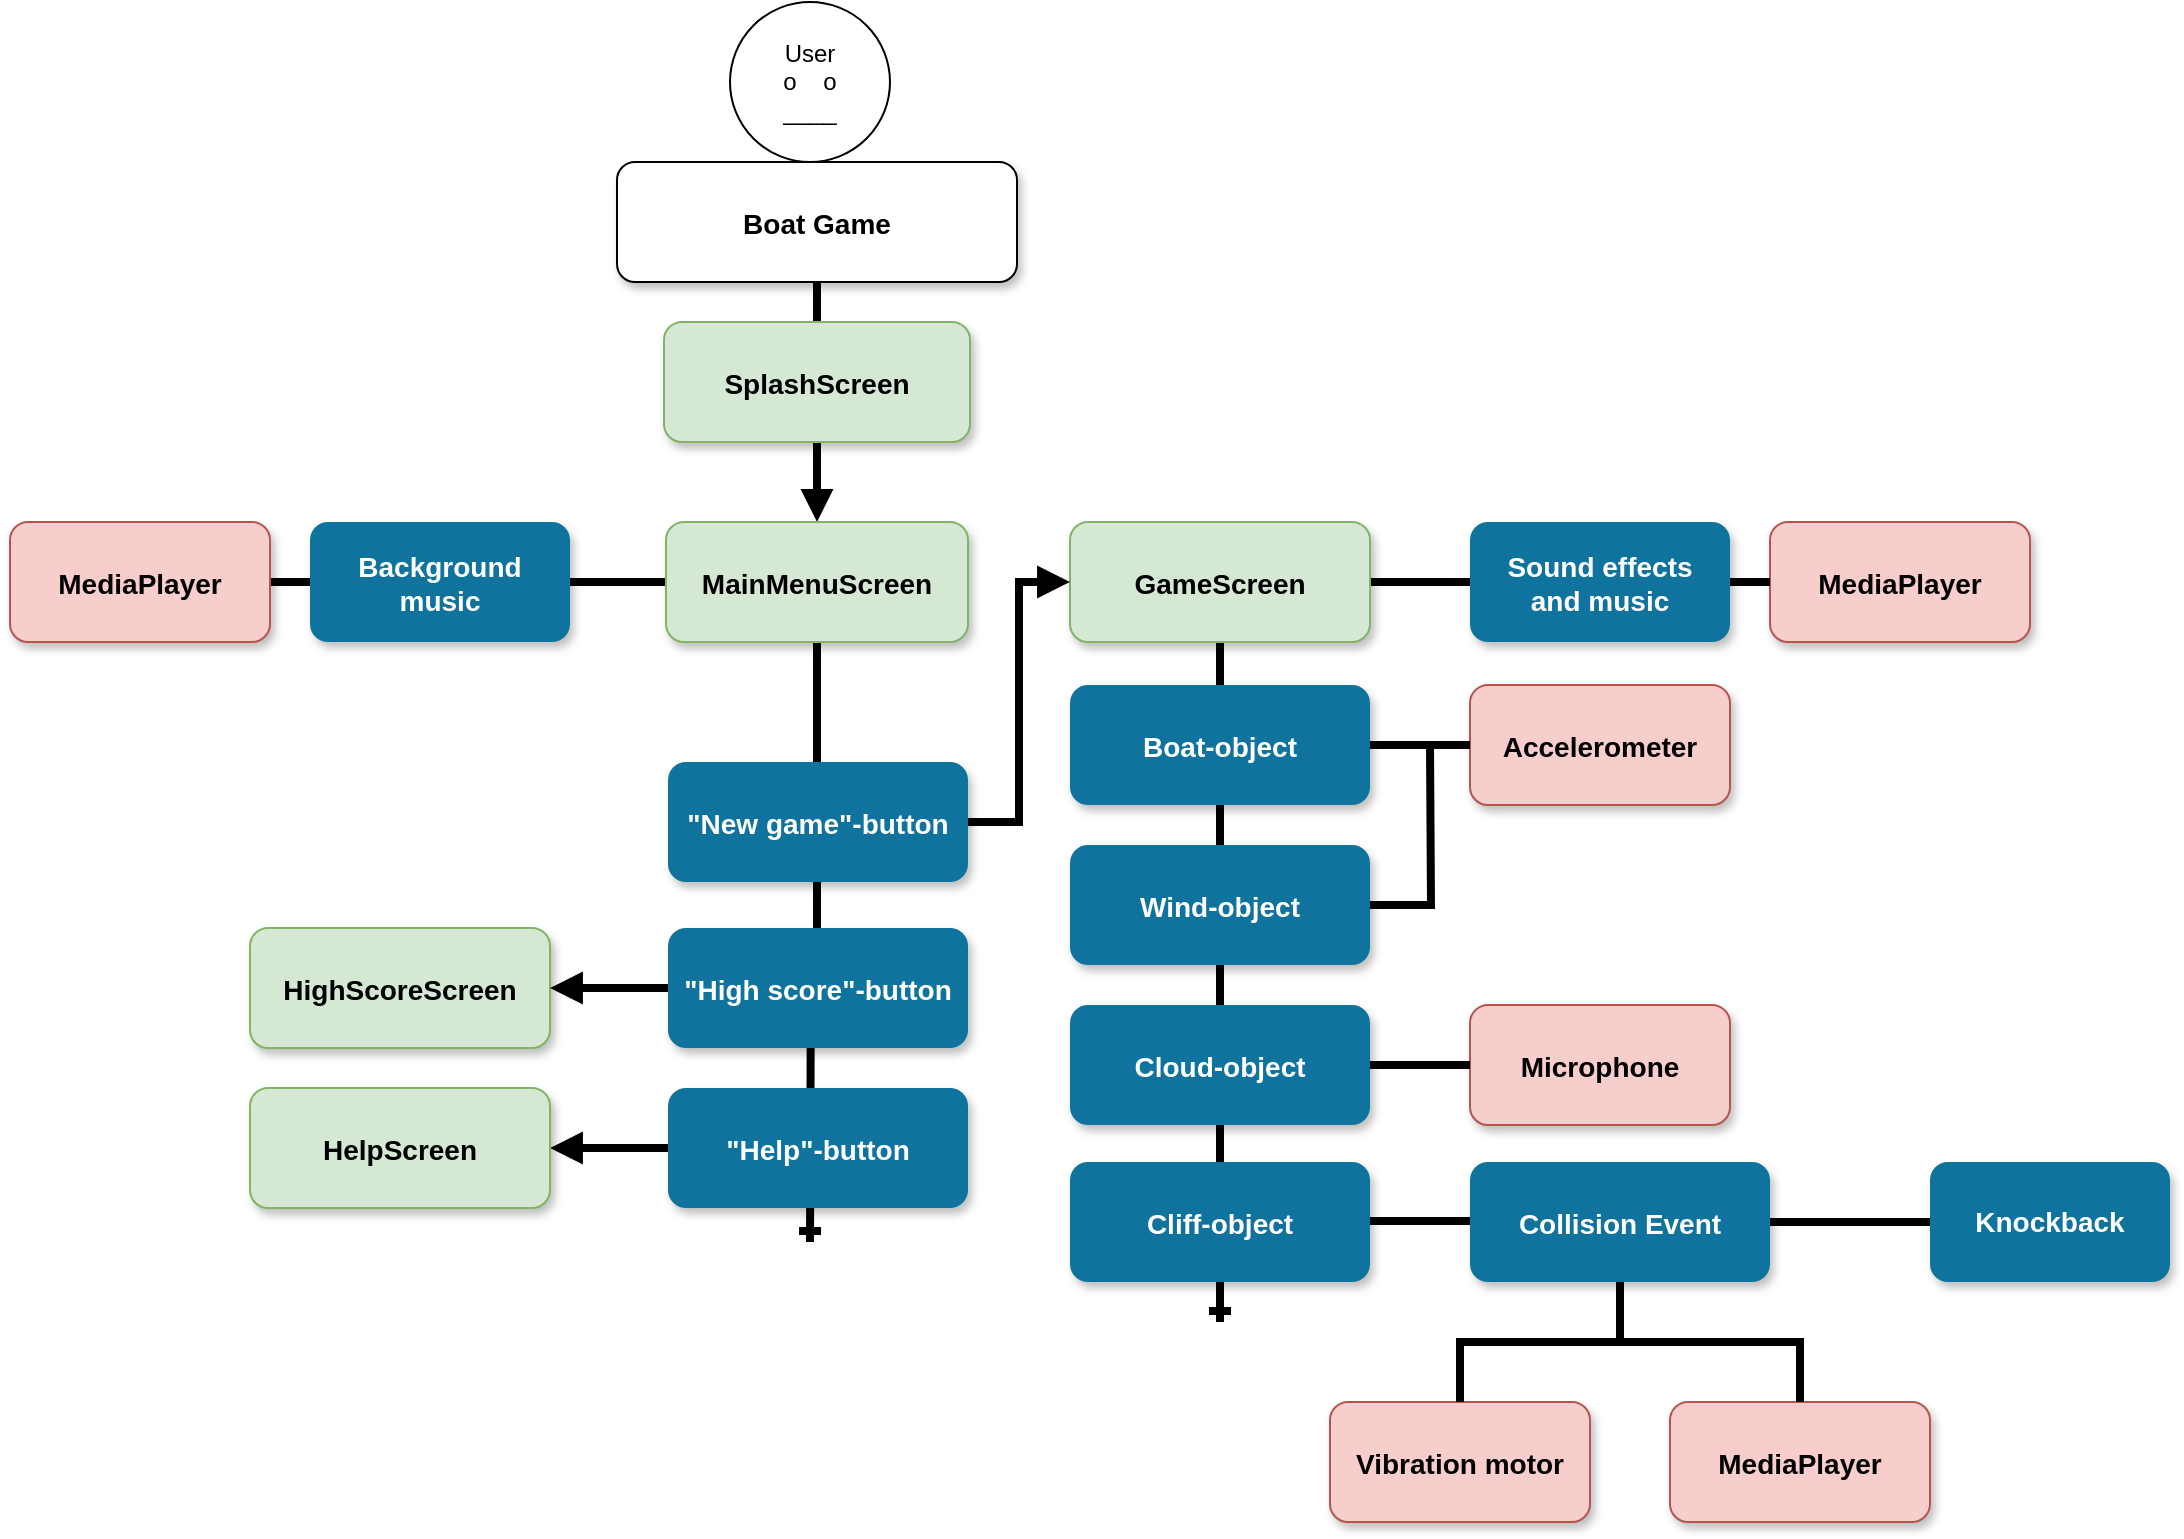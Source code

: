 <mxfile version="14.5.3" type="github">
  <diagram name="Page-1" id="97916047-d0de-89f5-080d-49f4d83e522f">
    <mxGraphModel dx="1422" dy="762" grid="1" gridSize="10" guides="1" tooltips="1" connect="1" arrows="1" fold="1" page="1" pageScale="1.5" pageWidth="1169" pageHeight="827" background="#ffffff" math="0" shadow="0">
      <root>
        <mxCell id="0" />
        <mxCell id="1" parent="0" />
        <mxCell id="8lZQhX_pppA29eRnyldA-48" style="edgeStyle=orthogonalEdgeStyle;rounded=0;orthogonalLoop=1;jettySize=auto;html=1;startArrow=none;startFill=0;endArrow=block;endFill=1;strokeColor=#000000;strokeWidth=4;" parent="1" source="2" target="8" edge="1">
          <mxGeometry relative="1" as="geometry" />
        </mxCell>
        <mxCell id="2" value="Boat Game" style="rounded=1;shadow=1;fontStyle=1;fontSize=14;" parent="1" vertex="1">
          <mxGeometry x="683.5" y="290" width="200" height="60" as="geometry" />
        </mxCell>
        <mxCell id="FlzDdTIYDwTQuT3IRI-G-64" style="edgeStyle=orthogonalEdgeStyle;rounded=0;orthogonalLoop=1;jettySize=auto;html=1;endArrow=none;endFill=0;strokeWidth=4;" parent="1" source="8" target="FlzDdTIYDwTQuT3IRI-G-63" edge="1">
          <mxGeometry relative="1" as="geometry" />
        </mxCell>
        <mxCell id="jqsr4mylxPur5wkSGg6a-51" style="edgeStyle=orthogonalEdgeStyle;rounded=0;orthogonalLoop=1;jettySize=auto;html=1;endArrow=ERone;endFill=0;strokeWidth=4;" parent="1" source="8" edge="1">
          <mxGeometry relative="1" as="geometry">
            <mxPoint x="780" y="830" as="targetPoint" />
          </mxGeometry>
        </mxCell>
        <mxCell id="8" value="MainMenuScreen" style="rounded=1;shadow=1;fontStyle=1;fontSize=14;fillColor=#d5e8d4;strokeColor=#82b366;" parent="1" vertex="1">
          <mxGeometry x="708" y="470" width="151" height="60" as="geometry" />
        </mxCell>
        <mxCell id="jqsr4mylxPur5wkSGg6a-45" style="edgeStyle=orthogonalEdgeStyle;rounded=0;orthogonalLoop=1;jettySize=auto;html=1;entryX=1;entryY=0.5;entryDx=0;entryDy=0;endArrow=block;endFill=1;strokeWidth=4;" parent="1" source="11" target="jqsr4mylxPur5wkSGg6a-43" edge="1">
          <mxGeometry relative="1" as="geometry" />
        </mxCell>
        <mxCell id="FlzDdTIYDwTQuT3IRI-G-62" value="&lt;div&gt;User&lt;br&gt;&lt;/div&gt;&lt;div&gt;o&amp;nbsp; &amp;nbsp; o&lt;br&gt;&lt;/div&gt;&lt;div&gt;____&lt;br&gt;&lt;/div&gt;" style="ellipse;whiteSpace=wrap;html=1;aspect=fixed;" parent="1" vertex="1">
          <mxGeometry x="740" y="210" width="80" height="80" as="geometry" />
        </mxCell>
        <mxCell id="FlzDdTIYDwTQuT3IRI-G-67" value="" style="edgeStyle=orthogonalEdgeStyle;rounded=0;orthogonalLoop=1;jettySize=auto;html=1;endArrow=none;endFill=0;strokeWidth=4;" parent="1" source="FlzDdTIYDwTQuT3IRI-G-63" target="FlzDdTIYDwTQuT3IRI-G-66" edge="1">
          <mxGeometry relative="1" as="geometry" />
        </mxCell>
        <mxCell id="FlzDdTIYDwTQuT3IRI-G-63" value="Background &#xa;music" style="rounded=1;fillColor=#10739E;strokeColor=none;shadow=1;gradientColor=none;fontStyle=1;fontColor=#FFFFFF;fontSize=14;" parent="1" vertex="1">
          <mxGeometry x="530" y="470" width="130" height="60" as="geometry" />
        </mxCell>
        <mxCell id="FlzDdTIYDwTQuT3IRI-G-66" value="MediaPlayer" style="rounded=1;fillColor=#f8cecc;strokeColor=#b85450;shadow=1;fontStyle=1;fontSize=14;" parent="1" vertex="1">
          <mxGeometry x="380" y="470" width="130" height="60" as="geometry" />
        </mxCell>
        <mxCell id="jqsr4mylxPur5wkSGg6a-40" value="" style="edgeStyle=orthogonalEdgeStyle;rounded=0;orthogonalLoop=1;jettySize=auto;html=1;strokeWidth=4;endArrow=none;endFill=0;" parent="1" source="FlzDdTIYDwTQuT3IRI-G-68" target="jqsr4mylxPur5wkSGg6a-39" edge="1">
          <mxGeometry relative="1" as="geometry" />
        </mxCell>
        <mxCell id="jqsr4mylxPur5wkSGg6a-61" style="edgeStyle=orthogonalEdgeStyle;rounded=0;orthogonalLoop=1;jettySize=auto;html=1;endArrow=ERone;endFill=0;strokeWidth=4;" parent="1" source="FlzDdTIYDwTQuT3IRI-G-68" edge="1">
          <mxGeometry relative="1" as="geometry">
            <mxPoint x="985" y="870" as="targetPoint" />
          </mxGeometry>
        </mxCell>
        <mxCell id="FlzDdTIYDwTQuT3IRI-G-68" value="GameScreen" style="rounded=1;fillColor=#d5e8d4;strokeColor=#82b366;shadow=1;fontStyle=1;fontSize=14;" parent="1" vertex="1">
          <mxGeometry x="910" y="470" width="150" height="60" as="geometry" />
        </mxCell>
        <mxCell id="8lZQhX_pppA29eRnyldA-38" value="Accelerometer" style="rounded=1;fillColor=#f8cecc;strokeColor=#b85450;shadow=1;fontStyle=1;fontSize=14;" parent="1" vertex="1">
          <mxGeometry x="1110" y="551.5" width="130" height="60" as="geometry" />
        </mxCell>
        <mxCell id="8lZQhX_pppA29eRnyldA-46" style="edgeStyle=orthogonalEdgeStyle;rounded=0;orthogonalLoop=1;jettySize=auto;html=1;startArrow=none;startFill=0;endArrow=none;endFill=0;strokeColor=#000000;strokeWidth=4;" parent="1" source="8lZQhX_pppA29eRnyldA-43" target="8lZQhX_pppA29eRnyldA-38" edge="1">
          <mxGeometry relative="1" as="geometry" />
        </mxCell>
        <mxCell id="2mqTTCtxisO7fK9cdNAc-38" value="SplashScreen" style="rounded=1;shadow=1;fontStyle=1;fontSize=14;fillColor=#d5e8d4;strokeColor=#82b366;" parent="1" vertex="1">
          <mxGeometry x="707" y="370" width="153" height="60" as="geometry" />
        </mxCell>
        <mxCell id="2mqTTCtxisO7fK9cdNAc-44" value="Microphone" style="rounded=1;fillColor=#f8cecc;strokeColor=#b85450;shadow=1;fontStyle=1;fontSize=14;" parent="1" vertex="1">
          <mxGeometry x="1110" y="711.5" width="130" height="60" as="geometry" />
        </mxCell>
        <mxCell id="jqsr4mylxPur5wkSGg6a-38" value="MediaPlayer" style="rounded=1;fillColor=#f8cecc;strokeColor=#b85450;shadow=1;fontStyle=1;fontSize=14;" parent="1" vertex="1">
          <mxGeometry x="1260" y="470" width="130" height="60" as="geometry" />
        </mxCell>
        <mxCell id="jqsr4mylxPur5wkSGg6a-41" value="" style="edgeStyle=orthogonalEdgeStyle;rounded=0;orthogonalLoop=1;jettySize=auto;html=1;endArrow=none;endFill=0;strokeWidth=4;" parent="1" source="jqsr4mylxPur5wkSGg6a-39" target="jqsr4mylxPur5wkSGg6a-38" edge="1">
          <mxGeometry relative="1" as="geometry" />
        </mxCell>
        <mxCell id="jqsr4mylxPur5wkSGg6a-39" value="Sound effects &#xa;and music" style="rounded=1;fillColor=#10739E;strokeColor=none;shadow=1;gradientColor=none;fontStyle=1;fontColor=#FFFFFF;fontSize=14;" parent="1" vertex="1">
          <mxGeometry x="1110" y="470" width="130" height="60" as="geometry" />
        </mxCell>
        <mxCell id="jqsr4mylxPur5wkSGg6a-42" value="HighScoreScreen" style="rounded=1;shadow=1;fontStyle=1;fontSize=14;fillColor=#d5e8d4;strokeColor=#82b366;" parent="1" vertex="1">
          <mxGeometry x="500" y="673" width="150" height="60" as="geometry" />
        </mxCell>
        <mxCell id="jqsr4mylxPur5wkSGg6a-43" value="HelpScreen" style="rounded=1;shadow=1;fontStyle=1;fontSize=14;fillColor=#d5e8d4;strokeColor=#82b366;" parent="1" vertex="1">
          <mxGeometry x="500" y="753" width="150" height="60" as="geometry" />
        </mxCell>
        <mxCell id="jqsr4mylxPur5wkSGg6a-49" style="edgeStyle=orthogonalEdgeStyle;rounded=0;orthogonalLoop=1;jettySize=auto;html=1;entryX=1;entryY=0.5;entryDx=0;entryDy=0;endArrow=block;endFill=1;strokeWidth=4;" parent="1" source="12" target="jqsr4mylxPur5wkSGg6a-42" edge="1">
          <mxGeometry relative="1" as="geometry" />
        </mxCell>
        <mxCell id="12" value="&quot;High score&quot;-button" style="rounded=1;fillColor=#10739E;strokeColor=none;shadow=1;gradientColor=none;fontStyle=1;fontColor=#FFFFFF;fontSize=14;" parent="1" vertex="1">
          <mxGeometry x="709" y="673" width="150" height="60" as="geometry" />
        </mxCell>
        <mxCell id="jqsr4mylxPur5wkSGg6a-52" style="edgeStyle=orthogonalEdgeStyle;rounded=0;orthogonalLoop=1;jettySize=auto;html=1;entryX=0;entryY=0.5;entryDx=0;entryDy=0;endArrow=block;endFill=1;strokeWidth=4;" parent="1" source="9" target="FlzDdTIYDwTQuT3IRI-G-68" edge="1">
          <mxGeometry relative="1" as="geometry" />
        </mxCell>
        <mxCell id="9" value="&quot;New game&quot;-button" style="rounded=1;fillColor=#10739E;strokeColor=none;shadow=1;gradientColor=none;fontStyle=1;fontColor=#FFFFFF;fontSize=14;" parent="1" vertex="1">
          <mxGeometry x="709" y="590" width="150" height="60" as="geometry" />
        </mxCell>
        <mxCell id="11" value="&quot;Help&quot;-button" style="rounded=1;fillColor=#10739E;strokeColor=none;shadow=1;gradientColor=none;fontStyle=1;fontColor=#FFFFFF;fontSize=14;" parent="1" vertex="1">
          <mxGeometry x="709" y="753" width="150" height="60" as="geometry" />
        </mxCell>
        <mxCell id="8lZQhX_pppA29eRnyldA-43" value="Boat-object" style="rounded=1;fillColor=#10739E;strokeColor=none;shadow=1;gradientColor=none;fontStyle=1;fontColor=#FFFFFF;fontSize=14;" parent="1" vertex="1">
          <mxGeometry x="910" y="551.5" width="150" height="60" as="geometry" />
        </mxCell>
        <mxCell id="jqsr4mylxPur5wkSGg6a-60" style="edgeStyle=orthogonalEdgeStyle;rounded=0;orthogonalLoop=1;jettySize=auto;html=1;endArrow=none;endFill=0;strokeWidth=4;" parent="1" source="2mqTTCtxisO7fK9cdNAc-40" edge="1">
          <mxGeometry relative="1" as="geometry">
            <mxPoint x="1090" y="581.5" as="targetPoint" />
          </mxGeometry>
        </mxCell>
        <mxCell id="2mqTTCtxisO7fK9cdNAc-40" value="Wind-object" style="rounded=1;fillColor=#10739E;strokeColor=none;shadow=1;gradientColor=none;fontStyle=1;fontColor=#FFFFFF;fontSize=14;" parent="1" vertex="1">
          <mxGeometry x="910" y="631.5" width="150" height="60" as="geometry" />
        </mxCell>
        <mxCell id="2mqTTCtxisO7fK9cdNAc-39" value="Cliff-object" style="rounded=1;fillColor=#10739E;strokeColor=none;shadow=1;gradientColor=none;fontStyle=1;fontColor=#FFFFFF;fontSize=14;" parent="1" vertex="1">
          <mxGeometry x="910" y="790" width="150" height="60" as="geometry" />
        </mxCell>
        <mxCell id="jqsr4mylxPur5wkSGg6a-62" style="edgeStyle=orthogonalEdgeStyle;rounded=0;orthogonalLoop=1;jettySize=auto;html=1;endArrow=none;endFill=0;strokeWidth=4;" parent="1" source="jqsr4mylxPur5wkSGg6a-56" target="2mqTTCtxisO7fK9cdNAc-44" edge="1">
          <mxGeometry relative="1" as="geometry" />
        </mxCell>
        <mxCell id="jqsr4mylxPur5wkSGg6a-56" value="Cloud-object" style="rounded=1;fillColor=#10739E;strokeColor=none;shadow=1;gradientColor=none;fontStyle=1;fontColor=#FFFFFF;fontSize=14;" parent="1" vertex="1">
          <mxGeometry x="910" y="711.5" width="150" height="60" as="geometry" />
        </mxCell>
        <mxCell id="ph8JAAxpyK0PHBUiDMfw-14" style="edgeStyle=orthogonalEdgeStyle;rounded=0;orthogonalLoop=1;jettySize=auto;html=1;endArrow=none;endFill=0;strokeWidth=4;" edge="1" parent="1">
          <mxGeometry relative="1" as="geometry">
            <mxPoint x="1060" y="819.5" as="sourcePoint" />
            <mxPoint x="1110" y="819.5" as="targetPoint" />
            <Array as="points">
              <mxPoint x="1090" y="819.5" />
              <mxPoint x="1090" y="819.5" />
            </Array>
          </mxGeometry>
        </mxCell>
        <mxCell id="ph8JAAxpyK0PHBUiDMfw-15" value="Vibration motor" style="rounded=1;fillColor=#f8cecc;strokeColor=#b85450;shadow=1;fontStyle=1;fontSize=14;" vertex="1" parent="1">
          <mxGeometry x="1040" y="910" width="130" height="60" as="geometry" />
        </mxCell>
        <mxCell id="ph8JAAxpyK0PHBUiDMfw-16" value="Collision Event" style="rounded=1;fillColor=#10739E;strokeColor=none;shadow=1;gradientColor=none;fontStyle=1;fontColor=#FFFFFF;fontSize=14;" vertex="1" parent="1">
          <mxGeometry x="1110" y="790" width="150" height="60" as="geometry" />
        </mxCell>
        <mxCell id="ph8JAAxpyK0PHBUiDMfw-17" value="MediaPlayer" style="rounded=1;fillColor=#f8cecc;strokeColor=#b85450;shadow=1;fontStyle=1;fontSize=14;" vertex="1" parent="1">
          <mxGeometry x="1210" y="910" width="130" height="60" as="geometry" />
        </mxCell>
        <mxCell id="ph8JAAxpyK0PHBUiDMfw-19" style="edgeStyle=orthogonalEdgeStyle;rounded=0;orthogonalLoop=1;jettySize=auto;html=1;endArrow=none;endFill=0;strokeWidth=4;exitX=0.5;exitY=0;exitDx=0;exitDy=0;entryX=0.5;entryY=1;entryDx=0;entryDy=0;" edge="1" parent="1" source="ph8JAAxpyK0PHBUiDMfw-17" target="ph8JAAxpyK0PHBUiDMfw-16">
          <mxGeometry relative="1" as="geometry">
            <mxPoint x="1220" y="880" as="targetPoint" />
            <mxPoint x="1290" y="870" as="sourcePoint" />
          </mxGeometry>
        </mxCell>
        <mxCell id="ph8JAAxpyK0PHBUiDMfw-20" style="edgeStyle=orthogonalEdgeStyle;rounded=0;orthogonalLoop=1;jettySize=auto;html=1;endArrow=none;endFill=0;strokeWidth=4;exitX=0.5;exitY=0;exitDx=0;exitDy=0;entryX=0.5;entryY=1;entryDx=0;entryDy=0;" edge="1" parent="1" source="ph8JAAxpyK0PHBUiDMfw-15" target="ph8JAAxpyK0PHBUiDMfw-16">
          <mxGeometry relative="1" as="geometry">
            <mxPoint x="1180" y="870" as="targetPoint" />
            <mxPoint x="1270" y="930" as="sourcePoint" />
          </mxGeometry>
        </mxCell>
        <mxCell id="ph8JAAxpyK0PHBUiDMfw-21" value="Knockback" style="whiteSpace=wrap;html=1;rounded=1;shadow=1;fontSize=14;fontColor=#FFFFFF;fontStyle=1;strokeColor=none;fillColor=#10739E;" vertex="1" parent="1">
          <mxGeometry x="1340" y="790" width="120" height="60" as="geometry" />
        </mxCell>
        <mxCell id="ph8JAAxpyK0PHBUiDMfw-25" style="edgeStyle=orthogonalEdgeStyle;rounded=0;orthogonalLoop=1;jettySize=auto;html=1;endArrow=none;endFill=0;strokeWidth=4;entryX=0;entryY=0.5;entryDx=0;entryDy=0;" edge="1" parent="1" target="ph8JAAxpyK0PHBUiDMfw-21">
          <mxGeometry relative="1" as="geometry">
            <mxPoint x="1260" y="820" as="sourcePoint" />
            <mxPoint x="1340" y="814.75" as="targetPoint" />
            <Array as="points">
              <mxPoint x="1340" y="820" />
              <mxPoint x="1340" y="820" />
            </Array>
          </mxGeometry>
        </mxCell>
      </root>
    </mxGraphModel>
  </diagram>
</mxfile>

